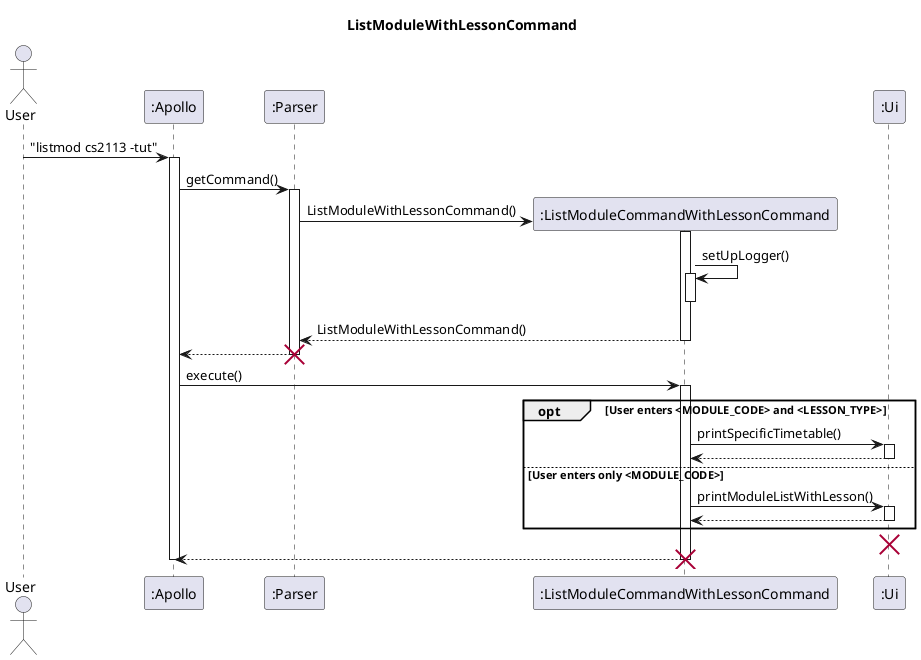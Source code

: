 @startuml
'https://plantuml.com/sequence-diagram

skinparam maxMessageSize 150

title ListModuleWithLessonCommand

actor User

participant ":Apollo" as Apollo
participant ":Parser" as Parser
participant ":ListModuleCommandWithLessonCommand" as ListMod
participant ":Ui" as Ui

User -> Apollo : "listmod cs2113 -tut"

activate Apollo
Apollo -> Parser : getCommand()
activate Parser

Parser -> ListMod** : ListModuleWithLessonCommand()
activate ListMod

ListMod -> ListMod : setUpLogger()
activate ListMod
deactivate ListMod

ListMod --> Parser : ListModuleWithLessonCommand()
deactivate ListMod

Parser --> Apollo
deactivate Parser
destroy Parser

Apollo -> ListMod : execute()
activate ListMod

opt User enters <MODULE_CODE> and <LESSON_TYPE>
ListMod -> Ui : printSpecificTimetable()

activate Ui
Ui --> ListMod
deactivate Ui

else User enters only <MODULE_CODE>
ListMod -> Ui : printModuleListWithLesson()

activate Ui
Ui --> ListMod
deactivate Ui

end

destroy Ui

ListMod --> Apollo

deactivate ListMod
destroy ListMod


deactivate Apollo





@enduml